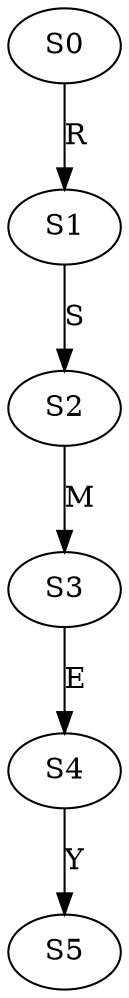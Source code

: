strict digraph  {
	S0 -> S1 [ label = R ];
	S1 -> S2 [ label = S ];
	S2 -> S3 [ label = M ];
	S3 -> S4 [ label = E ];
	S4 -> S5 [ label = Y ];
}
